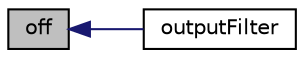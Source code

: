 digraph "off"
{
  bgcolor="transparent";
  edge [fontname="Helvetica",fontsize="10",labelfontname="Helvetica",labelfontsize="10"];
  node [fontname="Helvetica",fontsize="10",shape=record];
  rankdir="LR";
  Node1 [label="off",height=0.2,width=0.4,color="black", fillcolor="grey75", style="filled", fontcolor="black"];
  Node1 -> Node2 [dir="back",color="midnightblue",fontsize="10",style="solid",fontname="Helvetica"];
  Node2 [label="outputFilter",height=0.2,width=0.4,color="black",URL="$a01790.html#a07e7d2dd410e2bab24fa22a4f442187e",tooltip="Return the output filter. "];
}
